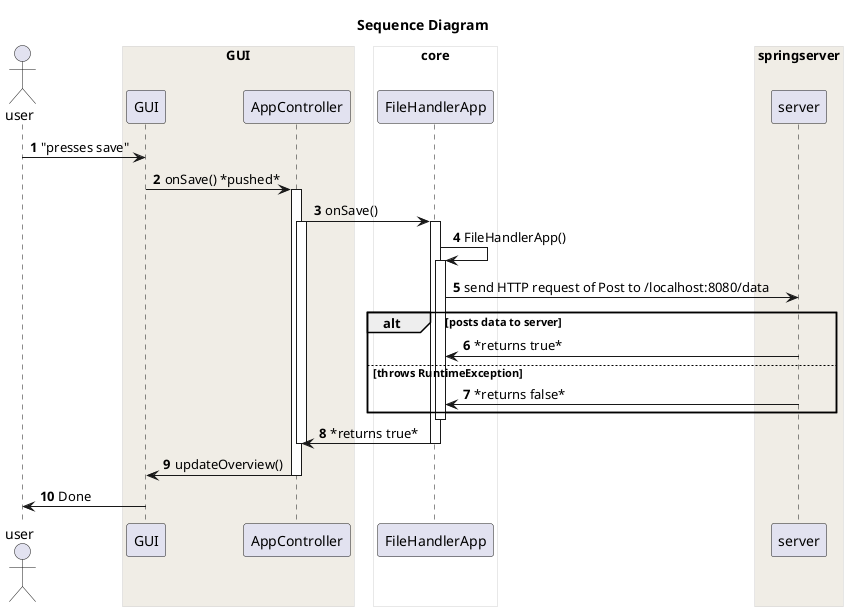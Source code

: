 @startuml
title Sequence Diagram

skinparam Sequence {
BoxBorderColor #d1d1d1
}

autonumber

Actor user
box "GUI" #f0ede6
user -> GUI : "presses save"

GUI -> AppController : onSave() *pushed*
activate AppController
end box

box "core" #ffffff
AppController -> FileHandlerApp : onSave()
activate AppController
activate FileHandlerApp
FileHandlerApp -> FileHandlerApp : FileHandlerApp()
activate FileHandlerApp
end box

box "springserver" #f0ede6
FileHandlerApp -> server : send HTTP request of Post to /localhost:8080/data 
alt posts data to server
server -> FileHandlerApp : *returns true*
else throws RuntimeException
server -> FileHandlerApp : *returns false*
end
deactivate FileHandlerApp
end box

FileHandlerApp -> AppController : *returns true*
deactivate FileHandlerApp
deactivate AppController
AppController -> GUI : updateOverview()
deactivate AppController
GUI -> user : Done
@enduml